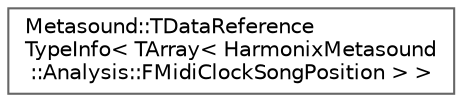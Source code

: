 digraph "Graphical Class Hierarchy"
{
 // INTERACTIVE_SVG=YES
 // LATEX_PDF_SIZE
  bgcolor="transparent";
  edge [fontname=Helvetica,fontsize=10,labelfontname=Helvetica,labelfontsize=10];
  node [fontname=Helvetica,fontsize=10,shape=box,height=0.2,width=0.4];
  rankdir="LR";
  Node0 [id="Node000000",label="Metasound::TDataReference\lTypeInfo\< TArray\< HarmonixMetasound\l::Analysis::FMidiClockSongPosition \> \>",height=0.2,width=0.4,color="grey40", fillcolor="white", style="filled",URL="$d4/d08/struct_1_1Metasound_1_1TDataReferenceTypeInfo_3_01TArray_3_01HarmonixMetasound_1_1Analysis_1_1FMidiClockSongPosition_01_4_01_4.html",tooltip=" "];
}
